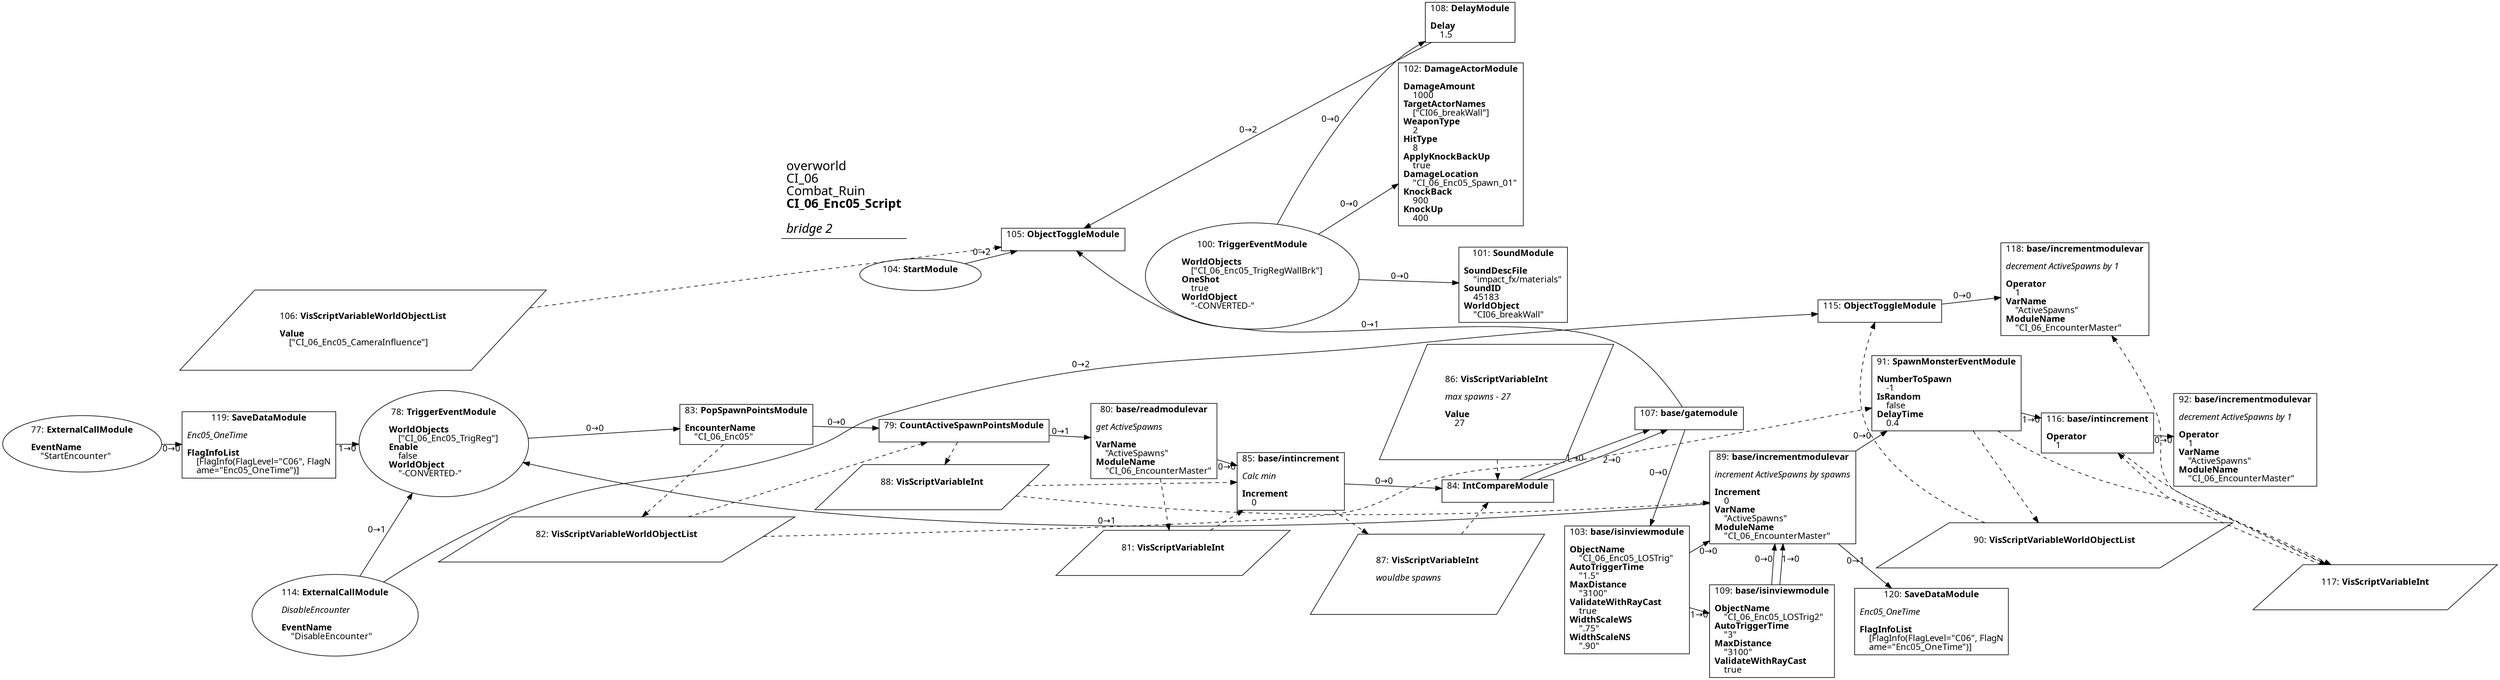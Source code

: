 digraph {
    layout = fdp;
    overlap = prism;
    sep = "+16";
    splines = spline;

    node [ shape = box ];

    graph [ fontname = "Segoe UI" ];
    node [ fontname = "Segoe UI" ];
    edge [ fontname = "Segoe UI" ];

    77 [ label = <77: <b>ExternalCallModule</b><br/><br/><b>EventName</b><br align="left"/>    &quot;StartEncounter&quot;<br align="left"/>> ];
    77 [ shape = oval ]
    77 [ pos = "-0.91300005,-1.036!" ];
    77 -> 119 [ label = "0→0" ];

    78 [ label = <78: <b>TriggerEventModule</b><br/><br/><b>WorldObjects</b><br align="left"/>    [&quot;CI_06_Enc05_TrigReg&quot;]<br align="left"/><b>Enable</b><br align="left"/>    false<br align="left"/><b>WorldObject</b><br align="left"/>    &quot;-CONVERTED-&quot;<br align="left"/>> ];
    78 [ shape = oval ]
    78 [ pos = "-0.44200003,-1.0320001!" ];
    78 -> 83 [ label = "0→0" ];

    79 [ label = <79: <b>CountActiveSpawnPointsModule</b><br/><br/>> ];
    79 [ pos = "0.047000002,-1.033!" ];
    79 -> 80 [ label = "0→1" ];
    82 -> 79 [ style = dashed ];
    79 -> 88 [ style = dashed ];

    80 [ label = <80: <b>base/readmodulevar</b><br/><br/><i>get ActiveSpawns<br align="left"/></i><br align="left"/><b>VarName</b><br align="left"/>    &quot;ActiveSpawns&quot;<br align="left"/><b>ModuleName</b><br align="left"/>    &quot;CI_06_EncounterMaster&quot;<br align="left"/>> ];
    80 [ pos = "0.319,-1.0320001!" ];
    80 -> 85 [ label = "0→0" ];
    80 -> 81 [ style = dashed ];

    81 [ label = <81: <b>VisScriptVariableInt</b><br/><br/>> ];
    81 [ shape = parallelogram ]
    81 [ pos = "0.33,-1.1680001!" ];

    82 [ label = <82: <b>VisScriptVariableWorldObjectList</b><br/><br/>> ];
    82 [ shape = parallelogram ]
    82 [ pos = "-0.19700001,-1.159!" ];

    83 [ label = <83: <b>PopSpawnPointsModule</b><br/><br/><b>EncounterName</b><br align="left"/>    &quot;CI_06_Enc05&quot;<br align="left"/>> ];
    83 [ pos = "-0.19800001,-1.0320001!" ];
    83 -> 79 [ label = "0→0" ];
    83 -> 82 [ style = dashed ];

    84 [ label = <84: <b>IntCompareModule</b><br/><br/>> ];
    84 [ pos = "0.771,-1.0320001!" ];
    84 -> 107 [ label = "1→0" ];
    84 -> 107 [ label = "2→0" ];
    86 -> 84 [ style = dashed ];
    87 -> 84 [ style = dashed ];

    85 [ label = <85: <b>base/intincrement</b><br/><br/><i>Calc min<br align="left"/></i><br align="left"/><b>Increment</b><br align="left"/>    0<br align="left"/>> ];
    85 [ pos = "0.563,-1.0320001!" ];
    85 -> 84 [ label = "0→0" ];
    85 -> 87 [ style = dashed ];
    88 -> 85 [ style = dashed ];
    81 -> 85 [ style = dashed ];

    86 [ label = <86: <b>VisScriptVariableInt</b><br/><br/><i>max spawns - 27<br align="left"/></i><br align="left"/><b>Value</b><br align="left"/>    27<br align="left"/>> ];
    86 [ shape = parallelogram ]
    86 [ pos = "0.767,-0.975!" ];

    87 [ label = <87: <b>VisScriptVariableInt</b><br/><br/><i>wouldbe spawns<br align="left"/></i><br align="left"/>> ];
    87 [ shape = parallelogram ]
    87 [ pos = "0.56700003,-1.184!" ];

    88 [ label = <88: <b>VisScriptVariableInt</b><br/><br/>> ];
    88 [ shape = parallelogram ]
    88 [ pos = "0.057000004,-1.1370001!" ];

    89 [ label = <89: <b>base/incrementmodulevar</b><br/><br/><i>increment ActiveSpawns by spawns<br align="left"/></i><br align="left"/><b>Increment</b><br align="left"/>    0<br align="left"/><b>VarName</b><br align="left"/>    &quot;ActiveSpawns&quot;<br align="left"/><b>ModuleName</b><br align="left"/>    &quot;CI_06_EncounterMaster&quot;<br align="left"/>> ];
    89 [ pos = "1.478,-1.179!" ];
    89 -> 91 [ label = "0→0" ];
    89 -> 78 [ label = "0→1" ];
    89 -> 120 [ label = "0→1" ];
    88 -> 89 [ style = dashed ];

    90 [ label = <90: <b>VisScriptVariableWorldObjectList</b><br/><br/>> ];
    90 [ shape = parallelogram ]
    90 [ pos = "1.7670001,-1.2570001!" ];

    91 [ label = <91: <b>SpawnMonsterEventModule</b><br/><br/><b>NumberToSpawn</b><br align="left"/>    -1<br align="left"/><b>IsRandom</b><br align="left"/>    false<br align="left"/><b>DelayTime</b><br align="left"/>    0.4<br align="left"/>> ];
    91 [ pos = "1.7650001,-1.0270001!" ];
    91 -> 116 [ label = "1→0" ];
    91 -> 90 [ style = dashed ];
    82 -> 91 [ style = dashed ];
    91 -> 117 [ style = dashed ];

    92 [ label = <92: <b>base/incrementmodulevar</b><br/><br/><i>decrement ActiveSpawns by 1<br align="left"/></i><br align="left"/><b>Operator</b><br align="left"/>    1<br align="left"/><b>VarName</b><br align="left"/>    &quot;ActiveSpawns&quot;<br align="left"/><b>ModuleName</b><br align="left"/>    &quot;CI_06_EncounterMaster&quot;<br align="left"/>> ];
    92 [ pos = "2.2800002,-1.0580001!" ];

    100 [ label = <100: <b>TriggerEventModule</b><br/><br/><b>WorldObjects</b><br align="left"/>    [&quot;CI_06_Enc05_TrigRegWallBrk&quot;]<br align="left"/><b>OneShot</b><br align="left"/>    true<br align="left"/><b>WorldObject</b><br align="left"/>    &quot;-CONVERTED-&quot;<br align="left"/>> ];
    100 [ shape = oval ]
    100 [ pos = "0.43300003,-0.725!" ];
    100 -> 101 [ label = "0→0" ];
    100 -> 102 [ label = "0→0" ];
    100 -> 108 [ label = "0→0" ];

    101 [ label = <101: <b>SoundModule</b><br/><br/><b>SoundDescFile</b><br align="left"/>    &quot;impact_fx/materials&quot;<br align="left"/><b>SoundID</b><br align="left"/>    45183<br align="left"/><b>WorldObject</b><br align="left"/>    &quot;CI06_breakWall&quot;<br align="left"/>> ];
    101 [ pos = "0.73,-0.72!" ];

    102 [ label = <102: <b>DamageActorModule</b><br/><br/><b>DamageAmount</b><br align="left"/>    1000<br align="left"/><b>TargetActorNames</b><br align="left"/>    [&quot;CI06_breakWall&quot;]<br align="left"/><b>WeaponType</b><br align="left"/>    2<br align="left"/><b>HitType</b><br align="left"/>    8<br align="left"/><b>ApplyKnockBackUp</b><br align="left"/>    true<br align="left"/><b>DamageLocation</b><br align="left"/>    &quot;CI_06_Enc05_Spawn_01&quot;<br align="left"/><b>KnockBack</b><br align="left"/>    900<br align="left"/><b>KnockUp</b><br align="left"/>    400<br align="left"/>> ];
    102 [ pos = "0.708,-0.57500005!" ];

    103 [ label = <103: <b>base/isinviewmodule</b><br/><br/><b>ObjectName</b><br align="left"/>    &quot;CI_06_Enc05_LOSTrig&quot;<br align="left"/><b>AutoTriggerTime</b><br align="left"/>    &quot;1.5&quot;<br align="left"/><b>MaxDistance</b><br align="left"/>    &quot;3100&quot;<br align="left"/><b>ValidateWithRayCast</b><br align="left"/>    true<br align="left"/><b>WidthScaleWS</b><br align="left"/>    &quot;.75&quot;<br align="left"/><b>WidthScaleNS</b><br align="left"/>    &quot;.90&quot;<br align="left"/>> ];
    103 [ pos = "0.93200004,-1.2090001!" ];
    103 -> 89 [ label = "0→0" ];
    103 -> 109 [ label = "1→0" ];

    104 [ label = <104: <b>StartModule</b><br/><br/>> ];
    104 [ shape = oval ]
    104 [ pos = "-0.75600004,-0.563!" ];
    104 -> 105 [ label = "0→2" ];

    105 [ label = <105: <b>ObjectToggleModule</b><br/><br/>> ];
    105 [ pos = "-0.55,-0.51600003!" ];
    106 -> 105 [ style = dashed ];

    106 [ label = <106: <b>VisScriptVariableWorldObjectList</b><br/><br/><b>Value</b><br align="left"/>    [&quot;CI_06_Enc05_CameraInfluence&quot;]<br align="left"/>> ];
    106 [ shape = parallelogram ]
    106 [ pos = "-0.614,-0.82400006!" ];

    107 [ label = <107: <b>base/gatemodule</b><br/><br/>> ];
    107 [ pos = "0.98800004,-0.96800005!" ];
    107 -> 103 [ label = "0→0" ];
    107 -> 105 [ label = "0→1" ];

    108 [ label = <108: <b>DelayModule</b><br/><br/><b>Delay</b><br align="left"/>    1.5<br align="left"/>> ];
    108 [ pos = "0.72200006,-0.4!" ];
    108 -> 105 [ label = "0→2" ];

    109 [ label = <109: <b>base/isinviewmodule</b><br/><br/><b>ObjectName</b><br align="left"/>    &quot;CI_06_Enc05_LOSTrig2&quot;<br align="left"/><b>AutoTriggerTime</b><br align="left"/>    &quot;3&quot;<br align="left"/><b>MaxDistance</b><br align="left"/>    &quot;3100&quot;<br align="left"/><b>ValidateWithRayCast</b><br align="left"/>    true<br align="left"/>> ];
    109 [ pos = "1.194,-1.253!" ];
    109 -> 89 [ label = "0→0" ];
    109 -> 89 [ label = "1→0" ];

    114 [ label = <114: <b>ExternalCallModule</b><br/><br/><i>DisableEncounter<br align="left"/></i><br align="left"/><b>EventName</b><br align="left"/>    &quot;DisableEncounter&quot;<br align="left"/>> ];
    114 [ shape = oval ]
    114 [ pos = "-0.79300004,-1.4560001!" ];
    114 -> 78 [ label = "0→1" ];
    114 -> 115 [ label = "0→2" ];

    115 [ label = <115: <b>ObjectToggleModule</b><br/><br/>> ];
    115 [ pos = "1.7320001,-0.809!" ];
    115 -> 118 [ label = "0→0" ];
    90 -> 115 [ style = dashed ];

    116 [ label = <116: <b>base/intincrement</b><br/><br/><b>Operator</b><br align="left"/>    1<br align="left"/>> ];
    116 [ pos = "2.0500002,-1.067!" ];
    116 -> 92 [ label = "0→0" ];
    117 -> 116 [ style = dashed ];
    116 -> 117 [ style = dashed ];

    117 [ label = <117: <b>VisScriptVariableInt</b><br/><br/>> ];
    117 [ shape = parallelogram ]
    117 [ pos = "2.032,-1.302!" ];

    118 [ label = <118: <b>base/incrementmodulevar</b><br/><br/><i>decrement ActiveSpawns by 1<br align="left"/></i><br align="left"/><b>Operator</b><br align="left"/>    1<br align="left"/><b>VarName</b><br align="left"/>    &quot;ActiveSpawns&quot;<br align="left"/><b>ModuleName</b><br align="left"/>    &quot;CI_06_EncounterMaster&quot;<br align="left"/>> ];
    118 [ pos = "1.9980001,-0.81000006!" ];
    117 -> 118 [ style = dashed ];

    119 [ label = <119: <b>SaveDataModule</b><br/><br/><i>Enc05_OneTime<br align="left"/></i><br align="left"/><b>FlagInfoList</b><br align="left"/>    [FlagInfo(FlagLevel=&quot;C06&quot;, FlagN<br align="left"/>    ame=&quot;Enc05_OneTime&quot;)]<br align="left"/>> ];
    119 [ pos = "-0.68,-1.036!" ];
    119 -> 78 [ label = "1→0" ];

    120 [ label = <120: <b>SaveDataModule</b><br/><br/><i>Enc05_OneTime<br align="left"/></i><br align="left"/><b>FlagInfoList</b><br align="left"/>    [FlagInfo(FlagLevel=&quot;C06&quot;, FlagN<br align="left"/>    ame=&quot;Enc05_OneTime&quot;)]<br align="left"/>> ];
    120 [ pos = "1.5710001,-1.3720001!" ];

    title [ pos = "-0.91400003,-0.39900002!" ];
    title [ shape = underline ];
    title [ label = <<font point-size="20">overworld<br align="left"/>CI_06<br align="left"/>Combat_Ruin<br align="left"/><b>CI_06_Enc05_Script</b><br align="left"/><br/><i>bridge 2</i><br align="left"/></font>> ];
}
